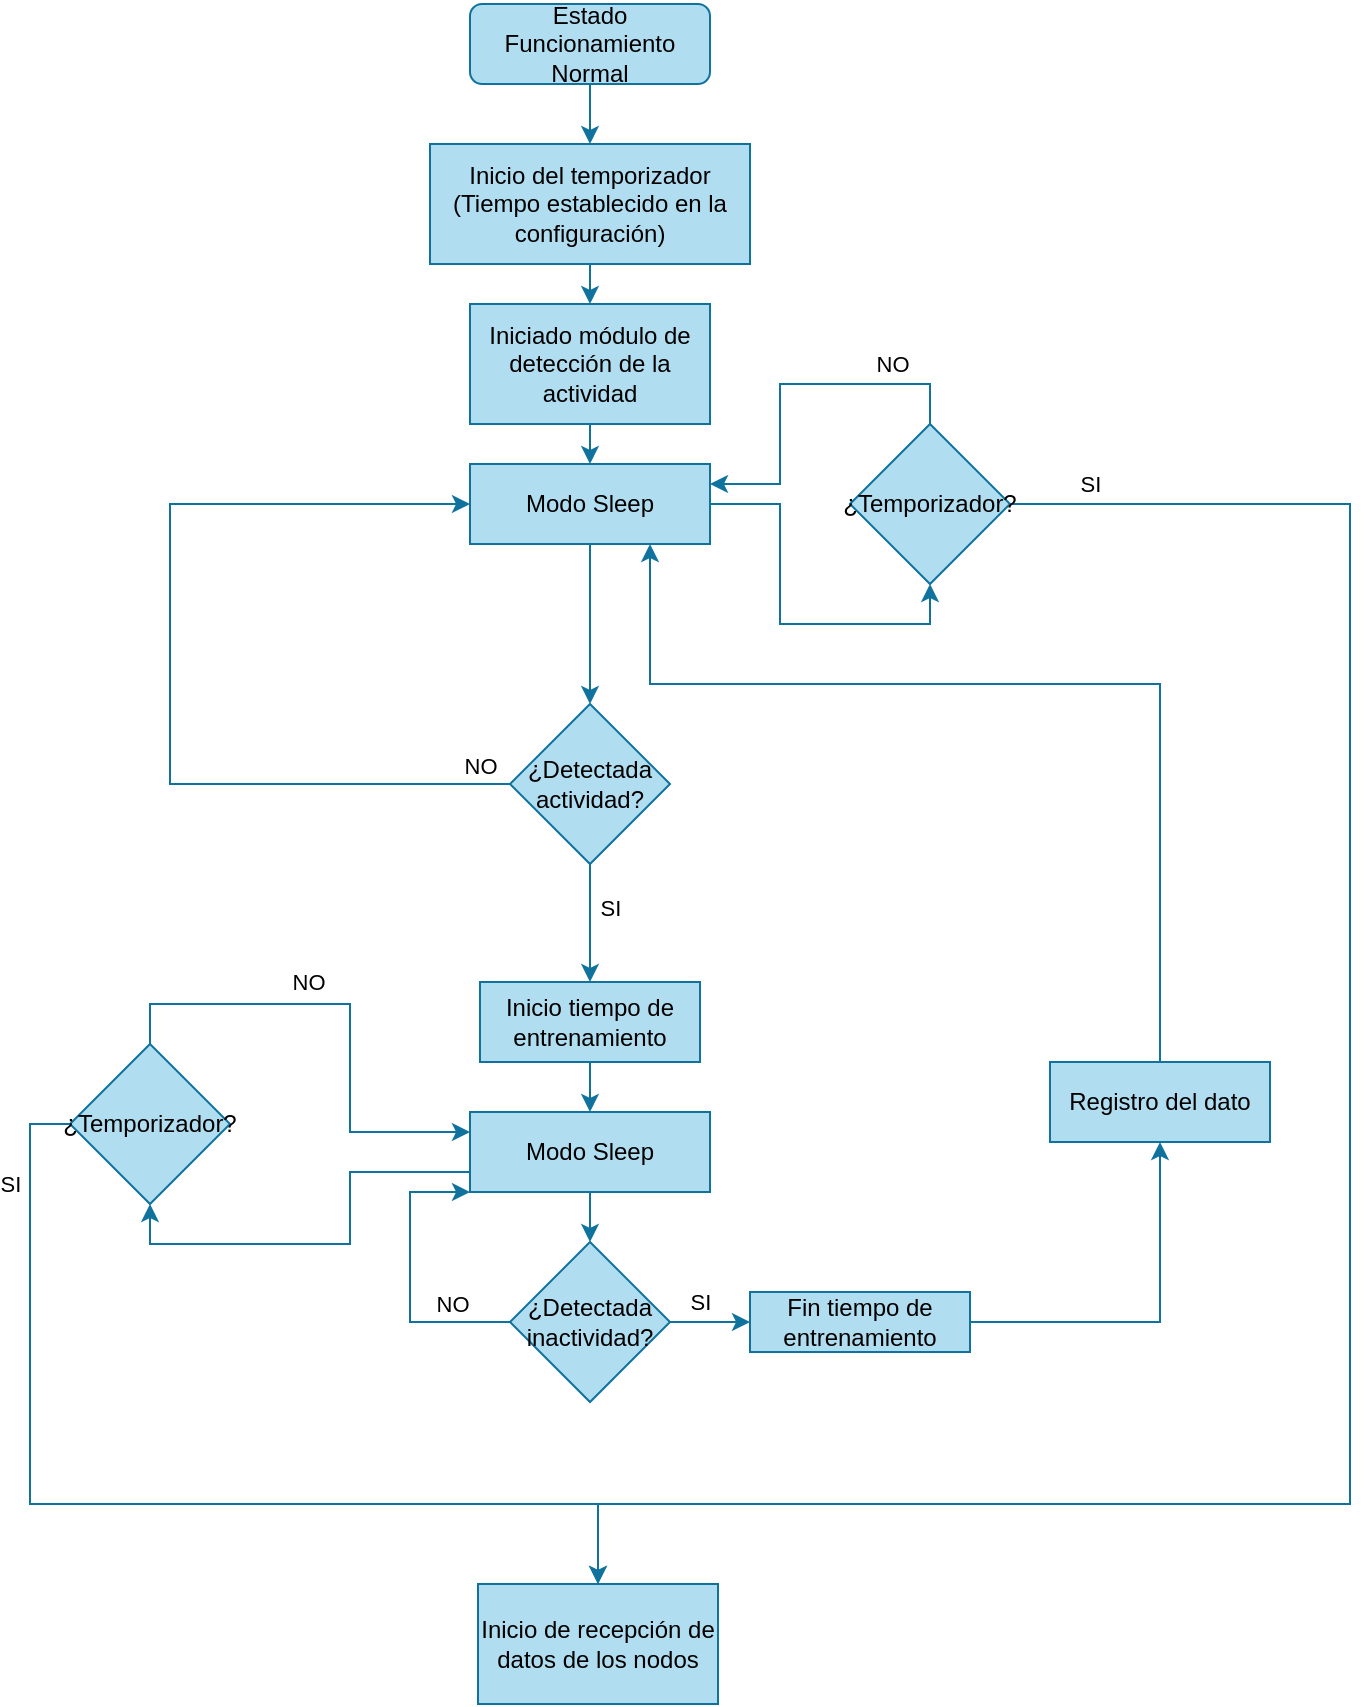 <mxfile version="14.7.0" type="device"><diagram id="C5RBs43oDa-KdzZeNtuy" name="Page-1"><mxGraphModel dx="786" dy="448" grid="1" gridSize="10" guides="1" tooltips="1" connect="1" arrows="1" fold="1" page="1" pageScale="1" pageWidth="827" pageHeight="1169" math="0" shadow="0"><root><mxCell id="WIyWlLk6GJQsqaUBKTNV-0"/><mxCell id="WIyWlLk6GJQsqaUBKTNV-1" parent="WIyWlLk6GJQsqaUBKTNV-0"/><mxCell id="iPn08AotZiznCXQpl0r--1" style="edgeStyle=orthogonalEdgeStyle;rounded=0;orthogonalLoop=1;jettySize=auto;html=1;exitX=0.5;exitY=1;exitDx=0;exitDy=0;entryX=0.5;entryY=0;entryDx=0;entryDy=0;fillColor=#b1ddf0;strokeColor=#10739e;" edge="1" parent="WIyWlLk6GJQsqaUBKTNV-1" source="WIyWlLk6GJQsqaUBKTNV-3" target="iPn08AotZiznCXQpl0r--0"><mxGeometry relative="1" as="geometry"/></mxCell><mxCell id="WIyWlLk6GJQsqaUBKTNV-3" value="Estado Funcionamiento Normal" style="rounded=1;whiteSpace=wrap;html=1;fontSize=12;glass=0;strokeWidth=1;shadow=0;fillColor=#b1ddf0;strokeColor=#10739e;" parent="WIyWlLk6GJQsqaUBKTNV-1" vertex="1"><mxGeometry x="350" y="80" width="120" height="40" as="geometry"/></mxCell><mxCell id="iPn08AotZiznCXQpl0r--8" style="edgeStyle=orthogonalEdgeStyle;rounded=0;orthogonalLoop=1;jettySize=auto;html=1;exitX=0.5;exitY=1;exitDx=0;exitDy=0;entryX=0.5;entryY=0;entryDx=0;entryDy=0;fillColor=#b1ddf0;strokeColor=#10739e;" edge="1" parent="WIyWlLk6GJQsqaUBKTNV-1" source="iPn08AotZiznCXQpl0r--0" target="iPn08AotZiznCXQpl0r--7"><mxGeometry relative="1" as="geometry"/></mxCell><mxCell id="iPn08AotZiznCXQpl0r--0" value="Inicio del temporizador (Tiempo establecido en la configuración)" style="rounded=0;whiteSpace=wrap;html=1;fillColor=#b1ddf0;strokeColor=#10739e;" vertex="1" parent="WIyWlLk6GJQsqaUBKTNV-1"><mxGeometry x="330" y="150" width="160" height="60" as="geometry"/></mxCell><mxCell id="iPn08AotZiznCXQpl0r--11" style="edgeStyle=orthogonalEdgeStyle;rounded=0;orthogonalLoop=1;jettySize=auto;html=1;exitX=0;exitY=0.5;exitDx=0;exitDy=0;entryX=0;entryY=0.5;entryDx=0;entryDy=0;fillColor=#b1ddf0;strokeColor=#10739e;" edge="1" parent="WIyWlLk6GJQsqaUBKTNV-1" source="iPn08AotZiznCXQpl0r--4" target="iPn08AotZiznCXQpl0r--6"><mxGeometry relative="1" as="geometry"><Array as="points"><mxPoint x="200" y="470"/><mxPoint x="200" y="330"/></Array></mxGeometry></mxCell><mxCell id="iPn08AotZiznCXQpl0r--12" value="NO" style="edgeLabel;html=1;align=center;verticalAlign=middle;resizable=0;points=[];" vertex="1" connectable="0" parent="iPn08AotZiznCXQpl0r--11"><mxGeometry x="0.333" y="-4" relative="1" as="geometry"><mxPoint x="151" y="127" as="offset"/></mxGeometry></mxCell><mxCell id="iPn08AotZiznCXQpl0r--36" style="edgeStyle=orthogonalEdgeStyle;rounded=0;orthogonalLoop=1;jettySize=auto;html=1;exitX=0.5;exitY=1;exitDx=0;exitDy=0;entryX=0.5;entryY=0;entryDx=0;entryDy=0;fillColor=#b1ddf0;strokeColor=#10739e;" edge="1" parent="WIyWlLk6GJQsqaUBKTNV-1" source="iPn08AotZiznCXQpl0r--4" target="iPn08AotZiznCXQpl0r--35"><mxGeometry relative="1" as="geometry"/></mxCell><mxCell id="iPn08AotZiznCXQpl0r--42" value="SI" style="edgeLabel;html=1;align=center;verticalAlign=middle;resizable=0;points=[];" vertex="1" connectable="0" parent="iPn08AotZiznCXQpl0r--36"><mxGeometry x="-0.267" y="1" relative="1" as="geometry"><mxPoint x="9" as="offset"/></mxGeometry></mxCell><mxCell id="iPn08AotZiznCXQpl0r--4" value="¿Detectada actividad?" style="rhombus;whiteSpace=wrap;html=1;fillColor=#b1ddf0;strokeColor=#10739e;" vertex="1" parent="WIyWlLk6GJQsqaUBKTNV-1"><mxGeometry x="370" y="430" width="80" height="80" as="geometry"/></mxCell><mxCell id="iPn08AotZiznCXQpl0r--10" style="edgeStyle=orthogonalEdgeStyle;rounded=0;orthogonalLoop=1;jettySize=auto;html=1;exitX=0.5;exitY=1;exitDx=0;exitDy=0;entryX=0.5;entryY=0;entryDx=0;entryDy=0;fillColor=#b1ddf0;strokeColor=#10739e;" edge="1" parent="WIyWlLk6GJQsqaUBKTNV-1" source="iPn08AotZiznCXQpl0r--6" target="iPn08AotZiznCXQpl0r--4"><mxGeometry relative="1" as="geometry"/></mxCell><mxCell id="iPn08AotZiznCXQpl0r--61" style="edgeStyle=orthogonalEdgeStyle;rounded=0;orthogonalLoop=1;jettySize=auto;html=1;exitX=1;exitY=0.5;exitDx=0;exitDy=0;entryX=0.5;entryY=1;entryDx=0;entryDy=0;fillColor=#b1ddf0;strokeColor=#10739e;" edge="1" parent="WIyWlLk6GJQsqaUBKTNV-1" source="iPn08AotZiznCXQpl0r--6" target="iPn08AotZiznCXQpl0r--53"><mxGeometry relative="1" as="geometry"/></mxCell><mxCell id="iPn08AotZiznCXQpl0r--6" value="Modo Sleep" style="rounded=0;whiteSpace=wrap;html=1;fillColor=#b1ddf0;strokeColor=#10739e;" vertex="1" parent="WIyWlLk6GJQsqaUBKTNV-1"><mxGeometry x="350" y="310" width="120" height="40" as="geometry"/></mxCell><mxCell id="iPn08AotZiznCXQpl0r--9" style="edgeStyle=orthogonalEdgeStyle;rounded=0;orthogonalLoop=1;jettySize=auto;html=1;exitX=0.5;exitY=1;exitDx=0;exitDy=0;entryX=0.5;entryY=0;entryDx=0;entryDy=0;fillColor=#b1ddf0;strokeColor=#10739e;" edge="1" parent="WIyWlLk6GJQsqaUBKTNV-1" source="iPn08AotZiznCXQpl0r--7" target="iPn08AotZiznCXQpl0r--6"><mxGeometry relative="1" as="geometry"/></mxCell><mxCell id="iPn08AotZiznCXQpl0r--7" value="Iniciado módulo de detección de la actividad" style="rounded=0;whiteSpace=wrap;html=1;fillColor=#b1ddf0;strokeColor=#10739e;" vertex="1" parent="WIyWlLk6GJQsqaUBKTNV-1"><mxGeometry x="350" y="230" width="120" height="60" as="geometry"/></mxCell><mxCell id="iPn08AotZiznCXQpl0r--41" style="edgeStyle=orthogonalEdgeStyle;rounded=0;orthogonalLoop=1;jettySize=auto;html=1;exitX=0.5;exitY=1;exitDx=0;exitDy=0;entryX=0.5;entryY=0;entryDx=0;entryDy=0;fillColor=#b1ddf0;strokeColor=#10739e;" edge="1" parent="WIyWlLk6GJQsqaUBKTNV-1" source="iPn08AotZiznCXQpl0r--35" target="iPn08AotZiznCXQpl0r--39"><mxGeometry relative="1" as="geometry"/></mxCell><mxCell id="iPn08AotZiznCXQpl0r--35" value="Inicio tiempo de entrenamiento" style="rounded=0;whiteSpace=wrap;html=1;fillColor=#b1ddf0;strokeColor=#10739e;" vertex="1" parent="WIyWlLk6GJQsqaUBKTNV-1"><mxGeometry x="355" y="569" width="110" height="40" as="geometry"/></mxCell><mxCell id="iPn08AotZiznCXQpl0r--44" style="edgeStyle=orthogonalEdgeStyle;rounded=0;orthogonalLoop=1;jettySize=auto;html=1;exitX=0.5;exitY=1;exitDx=0;exitDy=0;entryX=0.5;entryY=0;entryDx=0;entryDy=0;fillColor=#b1ddf0;strokeColor=#10739e;" edge="1" parent="WIyWlLk6GJQsqaUBKTNV-1" source="iPn08AotZiznCXQpl0r--39" target="iPn08AotZiznCXQpl0r--43"><mxGeometry relative="1" as="geometry"/></mxCell><mxCell id="iPn08AotZiznCXQpl0r--69" style="edgeStyle=orthogonalEdgeStyle;rounded=0;orthogonalLoop=1;jettySize=auto;html=1;exitX=0;exitY=0.75;exitDx=0;exitDy=0;entryX=0.5;entryY=1;entryDx=0;entryDy=0;fillColor=#b1ddf0;strokeColor=#10739e;" edge="1" parent="WIyWlLk6GJQsqaUBKTNV-1" source="iPn08AotZiznCXQpl0r--39" target="iPn08AotZiznCXQpl0r--64"><mxGeometry relative="1" as="geometry"/></mxCell><mxCell id="iPn08AotZiznCXQpl0r--39" value="Modo Sleep" style="rounded=0;whiteSpace=wrap;html=1;fillColor=#b1ddf0;strokeColor=#10739e;" vertex="1" parent="WIyWlLk6GJQsqaUBKTNV-1"><mxGeometry x="350" y="634" width="120" height="40" as="geometry"/></mxCell><mxCell id="iPn08AotZiznCXQpl0r--48" style="edgeStyle=orthogonalEdgeStyle;rounded=0;orthogonalLoop=1;jettySize=auto;html=1;exitX=1;exitY=0.5;exitDx=0;exitDy=0;entryX=0;entryY=0.5;entryDx=0;entryDy=0;fillColor=#b1ddf0;strokeColor=#10739e;" edge="1" parent="WIyWlLk6GJQsqaUBKTNV-1" source="iPn08AotZiznCXQpl0r--43" target="iPn08AotZiznCXQpl0r--47"><mxGeometry relative="1" as="geometry"/></mxCell><mxCell id="iPn08AotZiznCXQpl0r--49" value="SI" style="edgeLabel;html=1;align=center;verticalAlign=middle;resizable=0;points=[];" vertex="1" connectable="0" parent="iPn08AotZiznCXQpl0r--48"><mxGeometry x="-0.2" y="-1" relative="1" as="geometry"><mxPoint x="-1" y="-11" as="offset"/></mxGeometry></mxCell><mxCell id="iPn08AotZiznCXQpl0r--67" style="edgeStyle=orthogonalEdgeStyle;rounded=0;orthogonalLoop=1;jettySize=auto;html=1;exitX=0;exitY=0.5;exitDx=0;exitDy=0;entryX=0;entryY=1;entryDx=0;entryDy=0;fillColor=#b1ddf0;strokeColor=#10739e;" edge="1" parent="WIyWlLk6GJQsqaUBKTNV-1" source="iPn08AotZiznCXQpl0r--43" target="iPn08AotZiznCXQpl0r--39"><mxGeometry relative="1" as="geometry"><Array as="points"><mxPoint x="320" y="739"/><mxPoint x="320" y="674"/></Array></mxGeometry></mxCell><mxCell id="iPn08AotZiznCXQpl0r--68" value="NO" style="edgeLabel;html=1;align=center;verticalAlign=middle;resizable=0;points=[];" vertex="1" connectable="0" parent="iPn08AotZiznCXQpl0r--67"><mxGeometry x="-0.6" y="2" relative="1" as="geometry"><mxPoint y="-11" as="offset"/></mxGeometry></mxCell><mxCell id="iPn08AotZiznCXQpl0r--43" value="¿Detectada inactividad?" style="rhombus;whiteSpace=wrap;html=1;fillColor=#b1ddf0;strokeColor=#10739e;" vertex="1" parent="WIyWlLk6GJQsqaUBKTNV-1"><mxGeometry x="370" y="699" width="80" height="80" as="geometry"/></mxCell><mxCell id="iPn08AotZiznCXQpl0r--51" style="edgeStyle=orthogonalEdgeStyle;rounded=0;orthogonalLoop=1;jettySize=auto;html=1;exitX=1;exitY=0.5;exitDx=0;exitDy=0;entryX=0.5;entryY=1;entryDx=0;entryDy=0;fillColor=#b1ddf0;strokeColor=#10739e;" edge="1" parent="WIyWlLk6GJQsqaUBKTNV-1" source="iPn08AotZiznCXQpl0r--47" target="iPn08AotZiznCXQpl0r--50"><mxGeometry relative="1" as="geometry"/></mxCell><mxCell id="iPn08AotZiznCXQpl0r--47" value="Fin tiempo de entrenamiento" style="rounded=0;whiteSpace=wrap;html=1;fillColor=#b1ddf0;strokeColor=#10739e;" vertex="1" parent="WIyWlLk6GJQsqaUBKTNV-1"><mxGeometry x="490" y="724" width="110" height="30" as="geometry"/></mxCell><mxCell id="iPn08AotZiznCXQpl0r--60" style="edgeStyle=orthogonalEdgeStyle;rounded=0;orthogonalLoop=1;jettySize=auto;html=1;exitX=0.5;exitY=0;exitDx=0;exitDy=0;entryX=0.75;entryY=1;entryDx=0;entryDy=0;fillColor=#b1ddf0;strokeColor=#10739e;" edge="1" parent="WIyWlLk6GJQsqaUBKTNV-1" source="iPn08AotZiznCXQpl0r--50" target="iPn08AotZiznCXQpl0r--6"><mxGeometry relative="1" as="geometry"><Array as="points"><mxPoint x="695" y="420"/><mxPoint x="440" y="420"/></Array></mxGeometry></mxCell><mxCell id="iPn08AotZiznCXQpl0r--50" value="Registro del dato" style="rounded=0;whiteSpace=wrap;html=1;fillColor=#b1ddf0;strokeColor=#10739e;" vertex="1" parent="WIyWlLk6GJQsqaUBKTNV-1"><mxGeometry x="640" y="609" width="110" height="40" as="geometry"/></mxCell><mxCell id="iPn08AotZiznCXQpl0r--62" style="edgeStyle=orthogonalEdgeStyle;rounded=0;orthogonalLoop=1;jettySize=auto;html=1;exitX=0.5;exitY=0;exitDx=0;exitDy=0;entryX=1;entryY=0.25;entryDx=0;entryDy=0;fillColor=#b1ddf0;strokeColor=#10739e;" edge="1" parent="WIyWlLk6GJQsqaUBKTNV-1" source="iPn08AotZiznCXQpl0r--53" target="iPn08AotZiznCXQpl0r--6"><mxGeometry relative="1" as="geometry"/></mxCell><mxCell id="iPn08AotZiznCXQpl0r--63" value="NO" style="edgeLabel;html=1;align=center;verticalAlign=middle;resizable=0;points=[];" vertex="1" connectable="0" parent="iPn08AotZiznCXQpl0r--62"><mxGeometry x="-0.567" y="-1" relative="1" as="geometry"><mxPoint y="-9" as="offset"/></mxGeometry></mxCell><mxCell id="iPn08AotZiznCXQpl0r--73" style="edgeStyle=orthogonalEdgeStyle;rounded=0;orthogonalLoop=1;jettySize=auto;html=1;exitX=1;exitY=0.5;exitDx=0;exitDy=0;entryX=0.5;entryY=0;entryDx=0;entryDy=0;fillColor=#b1ddf0;strokeColor=#10739e;" edge="1" parent="WIyWlLk6GJQsqaUBKTNV-1" source="iPn08AotZiznCXQpl0r--53" target="iPn08AotZiznCXQpl0r--72"><mxGeometry relative="1" as="geometry"><Array as="points"><mxPoint x="790" y="330"/><mxPoint x="790" y="830"/><mxPoint x="414" y="830"/></Array></mxGeometry></mxCell><mxCell id="iPn08AotZiznCXQpl0r--74" value="SI" style="edgeLabel;html=1;align=center;verticalAlign=middle;resizable=0;points=[];" vertex="1" connectable="0" parent="iPn08AotZiznCXQpl0r--73"><mxGeometry x="-0.926" relative="1" as="geometry"><mxPoint y="-10" as="offset"/></mxGeometry></mxCell><mxCell id="iPn08AotZiznCXQpl0r--53" value="¿Temporizador?" style="rhombus;whiteSpace=wrap;html=1;fillColor=#b1ddf0;strokeColor=#10739e;" vertex="1" parent="WIyWlLk6GJQsqaUBKTNV-1"><mxGeometry x="540" y="290" width="80" height="80" as="geometry"/></mxCell><mxCell id="iPn08AotZiznCXQpl0r--70" style="edgeStyle=orthogonalEdgeStyle;rounded=0;orthogonalLoop=1;jettySize=auto;html=1;exitX=0.5;exitY=0;exitDx=0;exitDy=0;entryX=0;entryY=0.25;entryDx=0;entryDy=0;fillColor=#b1ddf0;strokeColor=#10739e;" edge="1" parent="WIyWlLk6GJQsqaUBKTNV-1" source="iPn08AotZiznCXQpl0r--64" target="iPn08AotZiznCXQpl0r--39"><mxGeometry relative="1" as="geometry"/></mxCell><mxCell id="iPn08AotZiznCXQpl0r--71" value="NO" style="edgeLabel;html=1;align=center;verticalAlign=middle;resizable=0;points=[];" vertex="1" connectable="0" parent="iPn08AotZiznCXQpl0r--70"><mxGeometry x="-0.189" y="-3" relative="1" as="geometry"><mxPoint y="-14" as="offset"/></mxGeometry></mxCell><mxCell id="iPn08AotZiznCXQpl0r--75" style="edgeStyle=orthogonalEdgeStyle;rounded=0;orthogonalLoop=1;jettySize=auto;html=1;exitX=0;exitY=0.5;exitDx=0;exitDy=0;entryX=0.5;entryY=0;entryDx=0;entryDy=0;fillColor=#b1ddf0;strokeColor=#10739e;" edge="1" parent="WIyWlLk6GJQsqaUBKTNV-1" source="iPn08AotZiznCXQpl0r--64" target="iPn08AotZiznCXQpl0r--72"><mxGeometry relative="1" as="geometry"><Array as="points"><mxPoint x="130" y="640"/><mxPoint x="130" y="830"/><mxPoint x="414" y="830"/></Array></mxGeometry></mxCell><mxCell id="iPn08AotZiznCXQpl0r--76" value="SI" style="edgeLabel;html=1;align=center;verticalAlign=middle;resizable=0;points=[];" vertex="1" connectable="0" parent="iPn08AotZiznCXQpl0r--75"><mxGeometry x="-0.603" y="2" relative="1" as="geometry"><mxPoint x="-12" y="-56" as="offset"/></mxGeometry></mxCell><mxCell id="iPn08AotZiznCXQpl0r--64" value="¿Temporizador?" style="rhombus;whiteSpace=wrap;html=1;fillColor=#b1ddf0;strokeColor=#10739e;" vertex="1" parent="WIyWlLk6GJQsqaUBKTNV-1"><mxGeometry x="150" y="600" width="80" height="80" as="geometry"/></mxCell><mxCell id="iPn08AotZiznCXQpl0r--72" value="Inicio de recepción de datos de los nodos" style="rounded=0;whiteSpace=wrap;html=1;fillColor=#b1ddf0;strokeColor=#10739e;" vertex="1" parent="WIyWlLk6GJQsqaUBKTNV-1"><mxGeometry x="354" y="870" width="120" height="60" as="geometry"/></mxCell></root></mxGraphModel></diagram></mxfile>